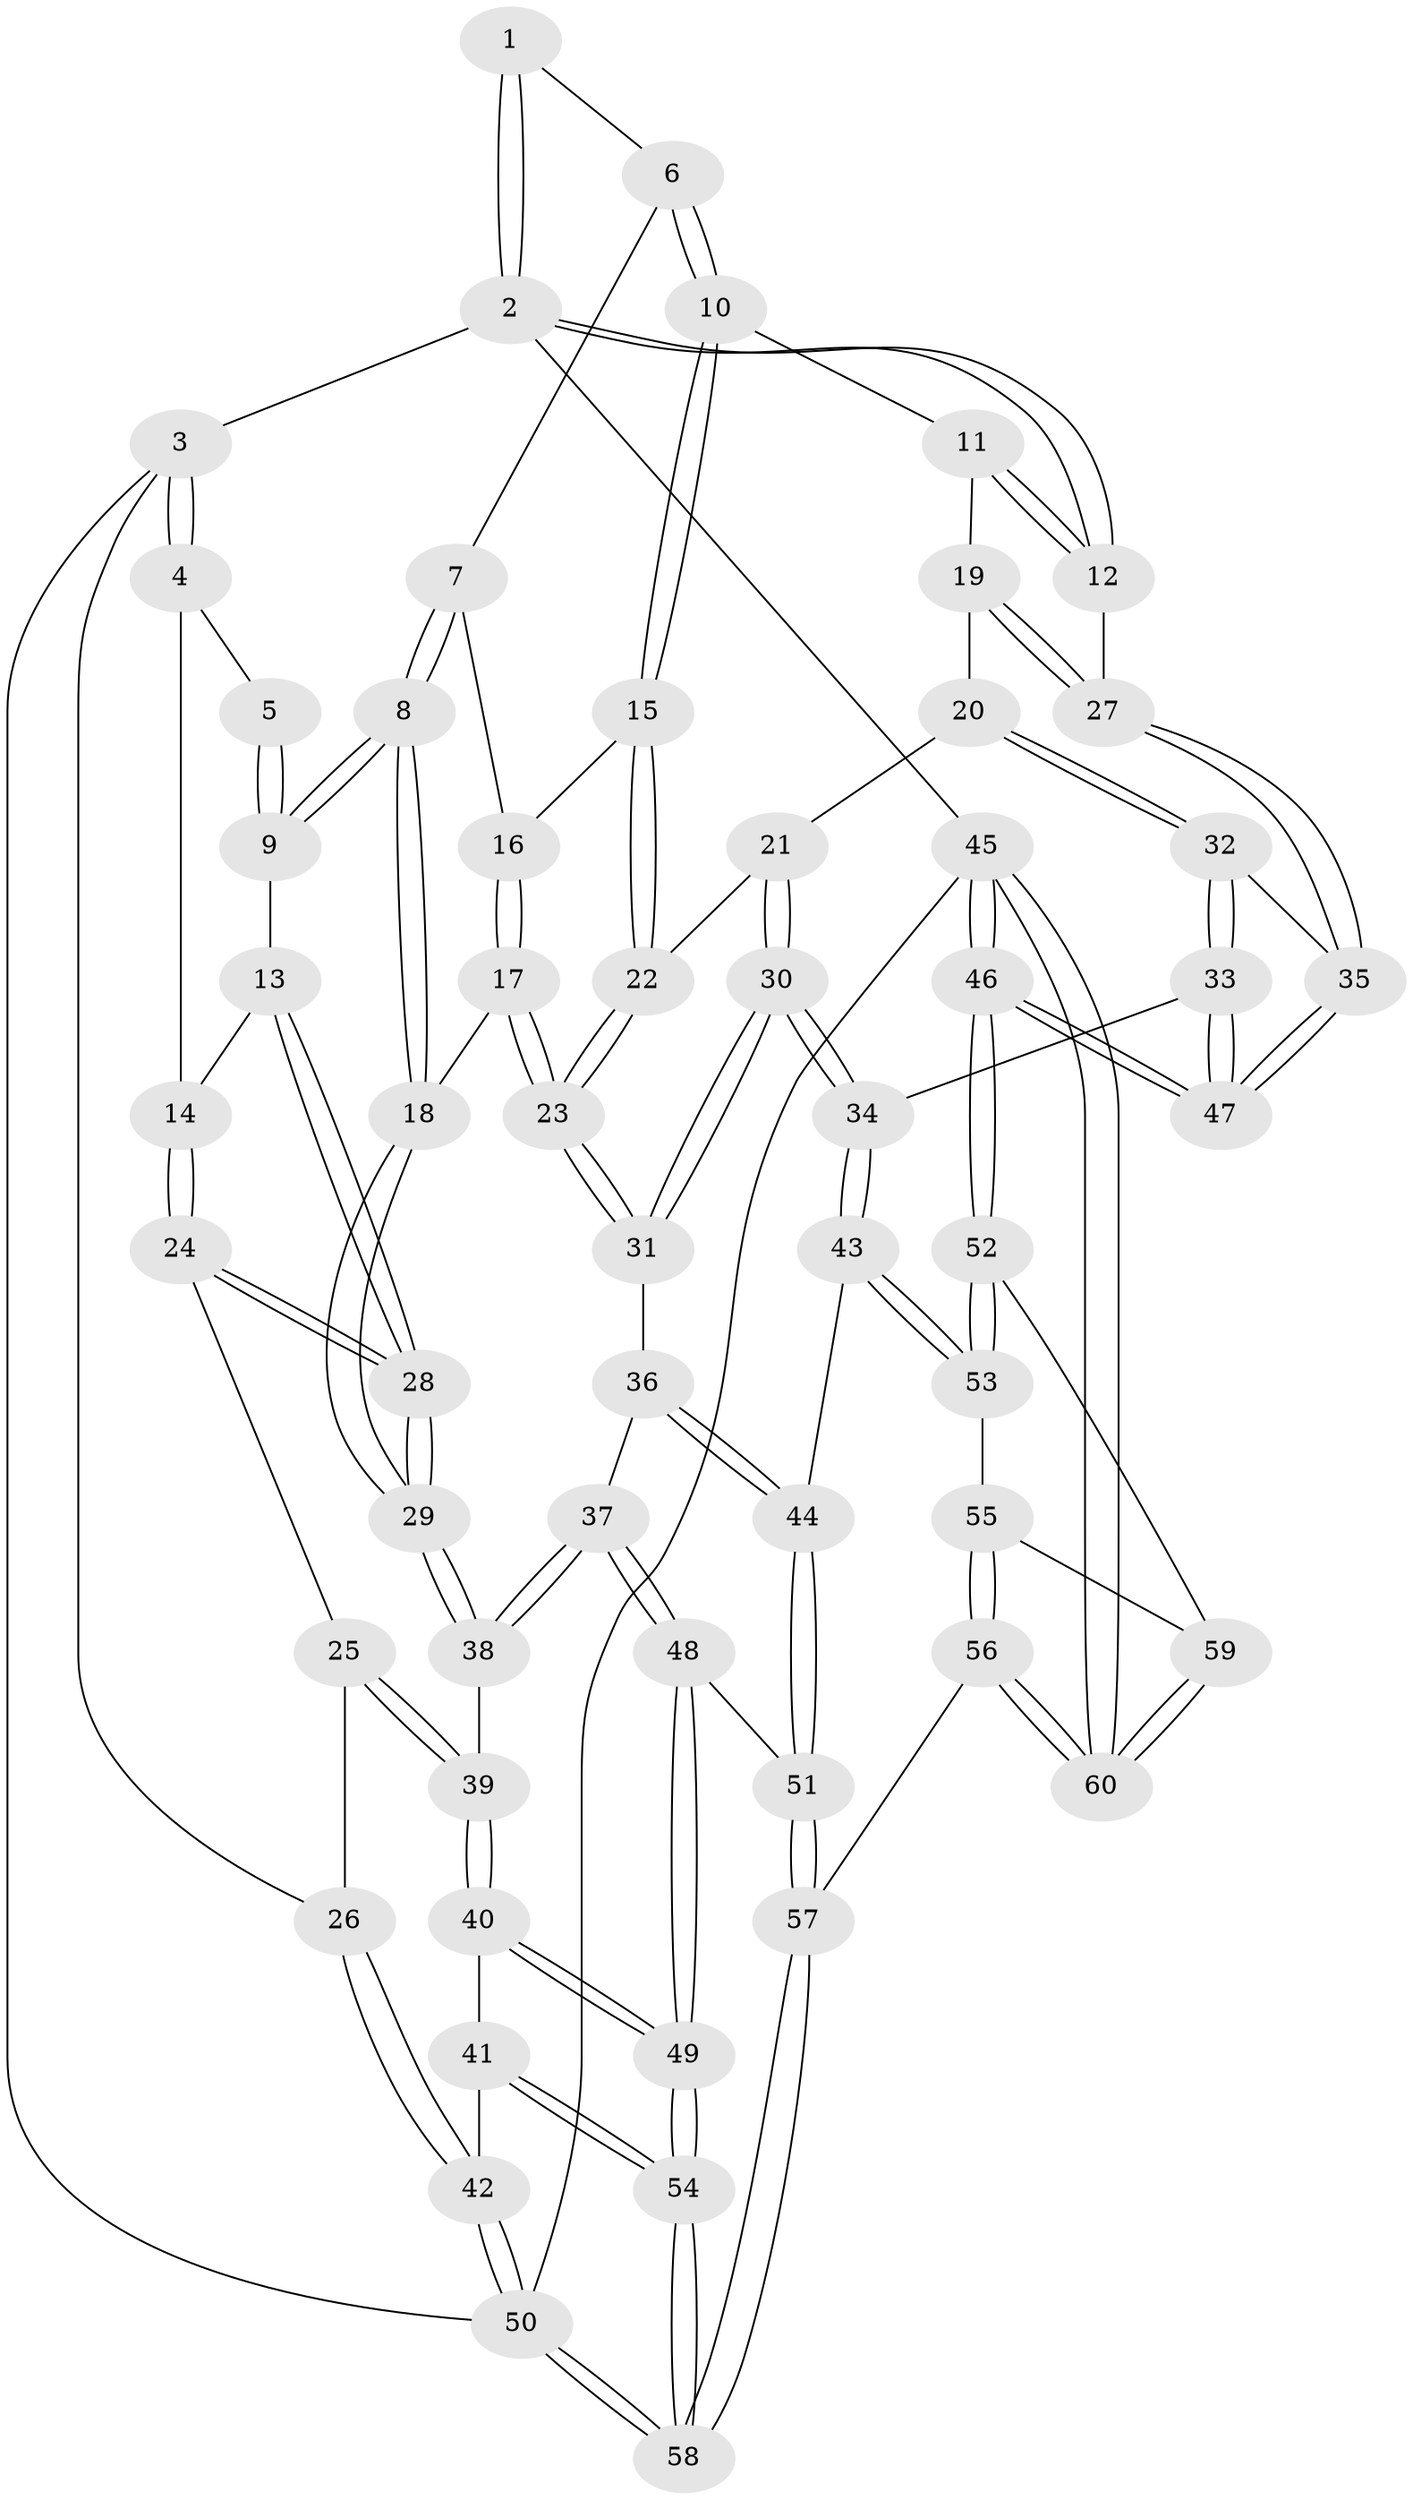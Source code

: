 // Generated by graph-tools (version 1.1) at 2025/51/03/09/25 03:51:05]
// undirected, 60 vertices, 147 edges
graph export_dot {
graph [start="1"]
  node [color=gray90,style=filled];
  1 [pos="+0.6448056552136502+0"];
  2 [pos="+1+0"];
  3 [pos="+0+0"];
  4 [pos="+0+0"];
  5 [pos="+0.45877082519527324+0"];
  6 [pos="+0.6668086754553636+0"];
  7 [pos="+0.5028350687812604+0.19008921998019915"];
  8 [pos="+0.3842407232528337+0.27715074127974443"];
  9 [pos="+0.34682963925308397+0.25728542421501743"];
  10 [pos="+0.7310868626564883+0.07401557516460609"];
  11 [pos="+0.8248280651242517+0.10543663554263845"];
  12 [pos="+1+0"];
  13 [pos="+0.2854408494966199+0.2608496293051334"];
  14 [pos="+0.19136905955386138+0.23918613645184075"];
  15 [pos="+0.7139289188961471+0.1854313022820275"];
  16 [pos="+0.5826537743443272+0.21987651218613516"];
  17 [pos="+0.48046230742066004+0.37340078614785965"];
  18 [pos="+0.44791319510705124+0.3507701754807014"];
  19 [pos="+1+0.21390341479807798"];
  20 [pos="+0.8534067815051771+0.361285942410907"];
  21 [pos="+0.7949313153152943+0.3476093299491849"];
  22 [pos="+0.7199419230615384+0.2676039121865757"];
  23 [pos="+0.5130978379541395+0.4026825833556815"];
  24 [pos="+0.11317921866612289+0.3178803836035768"];
  25 [pos="+0.045828410824576664+0.37588265269162"];
  26 [pos="+0+0.37785001981020955"];
  27 [pos="+1+0.19521516964181115"];
  28 [pos="+0.25893032984805964+0.4934278970817894"];
  29 [pos="+0.2606596672594997+0.5519520435069865"];
  30 [pos="+0.6617908600243723+0.5526275719982653"];
  31 [pos="+0.538370677080653+0.48768649223647914"];
  32 [pos="+0.8901633848277744+0.4617427603267946"];
  33 [pos="+0.8351728133365943+0.6267647640789777"];
  34 [pos="+0.7352798888680484+0.6569240116524859"];
  35 [pos="+1+0.5001573121064216"];
  36 [pos="+0.4696981611948533+0.5589960471060691"];
  37 [pos="+0.33621099369096746+0.6606780116552002"];
  38 [pos="+0.24667579364064476+0.6009170192254234"];
  39 [pos="+0.16069302143719588+0.5989136075144184"];
  40 [pos="+0.07758173038396206+0.6671377183403229"];
  41 [pos="+0+0.7351268498127123"];
  42 [pos="+0+0.7366016768093675"];
  43 [pos="+0.6981611153295516+0.7621499061282753"];
  44 [pos="+0.6061427152717663+0.8027409741050148"];
  45 [pos="+1+1"];
  46 [pos="+1+0.9172638251389453"];
  47 [pos="+1+0.741072640432857"];
  48 [pos="+0.37614556747987643+0.8043415605730251"];
  49 [pos="+0.25585455288026476+0.9005411235155503"];
  50 [pos="+0+1"];
  51 [pos="+0.5094323501975611+0.8592229110556447"];
  52 [pos="+1+0.8929957754315324"];
  53 [pos="+0.74132916307773+0.814534446259622"];
  54 [pos="+0.1924831573614835+0.9798424600438489"];
  55 [pos="+0.7662869757608226+0.9748997620332297"];
  56 [pos="+0.7162749837599209+1"];
  57 [pos="+0.562069483756242+1"];
  58 [pos="+0.12948192826144356+1"];
  59 [pos="+0.8711496340699649+0.9492410077824921"];
  60 [pos="+0.8086032068375142+1"];
  1 -- 2;
  1 -- 2;
  1 -- 6;
  2 -- 3;
  2 -- 12;
  2 -- 12;
  2 -- 45;
  3 -- 4;
  3 -- 4;
  3 -- 26;
  3 -- 50;
  4 -- 5;
  4 -- 14;
  5 -- 9;
  5 -- 9;
  6 -- 7;
  6 -- 10;
  6 -- 10;
  7 -- 8;
  7 -- 8;
  7 -- 16;
  8 -- 9;
  8 -- 9;
  8 -- 18;
  8 -- 18;
  9 -- 13;
  10 -- 11;
  10 -- 15;
  10 -- 15;
  11 -- 12;
  11 -- 12;
  11 -- 19;
  12 -- 27;
  13 -- 14;
  13 -- 28;
  13 -- 28;
  14 -- 24;
  14 -- 24;
  15 -- 16;
  15 -- 22;
  15 -- 22;
  16 -- 17;
  16 -- 17;
  17 -- 18;
  17 -- 23;
  17 -- 23;
  18 -- 29;
  18 -- 29;
  19 -- 20;
  19 -- 27;
  19 -- 27;
  20 -- 21;
  20 -- 32;
  20 -- 32;
  21 -- 22;
  21 -- 30;
  21 -- 30;
  22 -- 23;
  22 -- 23;
  23 -- 31;
  23 -- 31;
  24 -- 25;
  24 -- 28;
  24 -- 28;
  25 -- 26;
  25 -- 39;
  25 -- 39;
  26 -- 42;
  26 -- 42;
  27 -- 35;
  27 -- 35;
  28 -- 29;
  28 -- 29;
  29 -- 38;
  29 -- 38;
  30 -- 31;
  30 -- 31;
  30 -- 34;
  30 -- 34;
  31 -- 36;
  32 -- 33;
  32 -- 33;
  32 -- 35;
  33 -- 34;
  33 -- 47;
  33 -- 47;
  34 -- 43;
  34 -- 43;
  35 -- 47;
  35 -- 47;
  36 -- 37;
  36 -- 44;
  36 -- 44;
  37 -- 38;
  37 -- 38;
  37 -- 48;
  37 -- 48;
  38 -- 39;
  39 -- 40;
  39 -- 40;
  40 -- 41;
  40 -- 49;
  40 -- 49;
  41 -- 42;
  41 -- 54;
  41 -- 54;
  42 -- 50;
  42 -- 50;
  43 -- 44;
  43 -- 53;
  43 -- 53;
  44 -- 51;
  44 -- 51;
  45 -- 46;
  45 -- 46;
  45 -- 60;
  45 -- 60;
  45 -- 50;
  46 -- 47;
  46 -- 47;
  46 -- 52;
  46 -- 52;
  48 -- 49;
  48 -- 49;
  48 -- 51;
  49 -- 54;
  49 -- 54;
  50 -- 58;
  50 -- 58;
  51 -- 57;
  51 -- 57;
  52 -- 53;
  52 -- 53;
  52 -- 59;
  53 -- 55;
  54 -- 58;
  54 -- 58;
  55 -- 56;
  55 -- 56;
  55 -- 59;
  56 -- 57;
  56 -- 60;
  56 -- 60;
  57 -- 58;
  57 -- 58;
  59 -- 60;
  59 -- 60;
}
